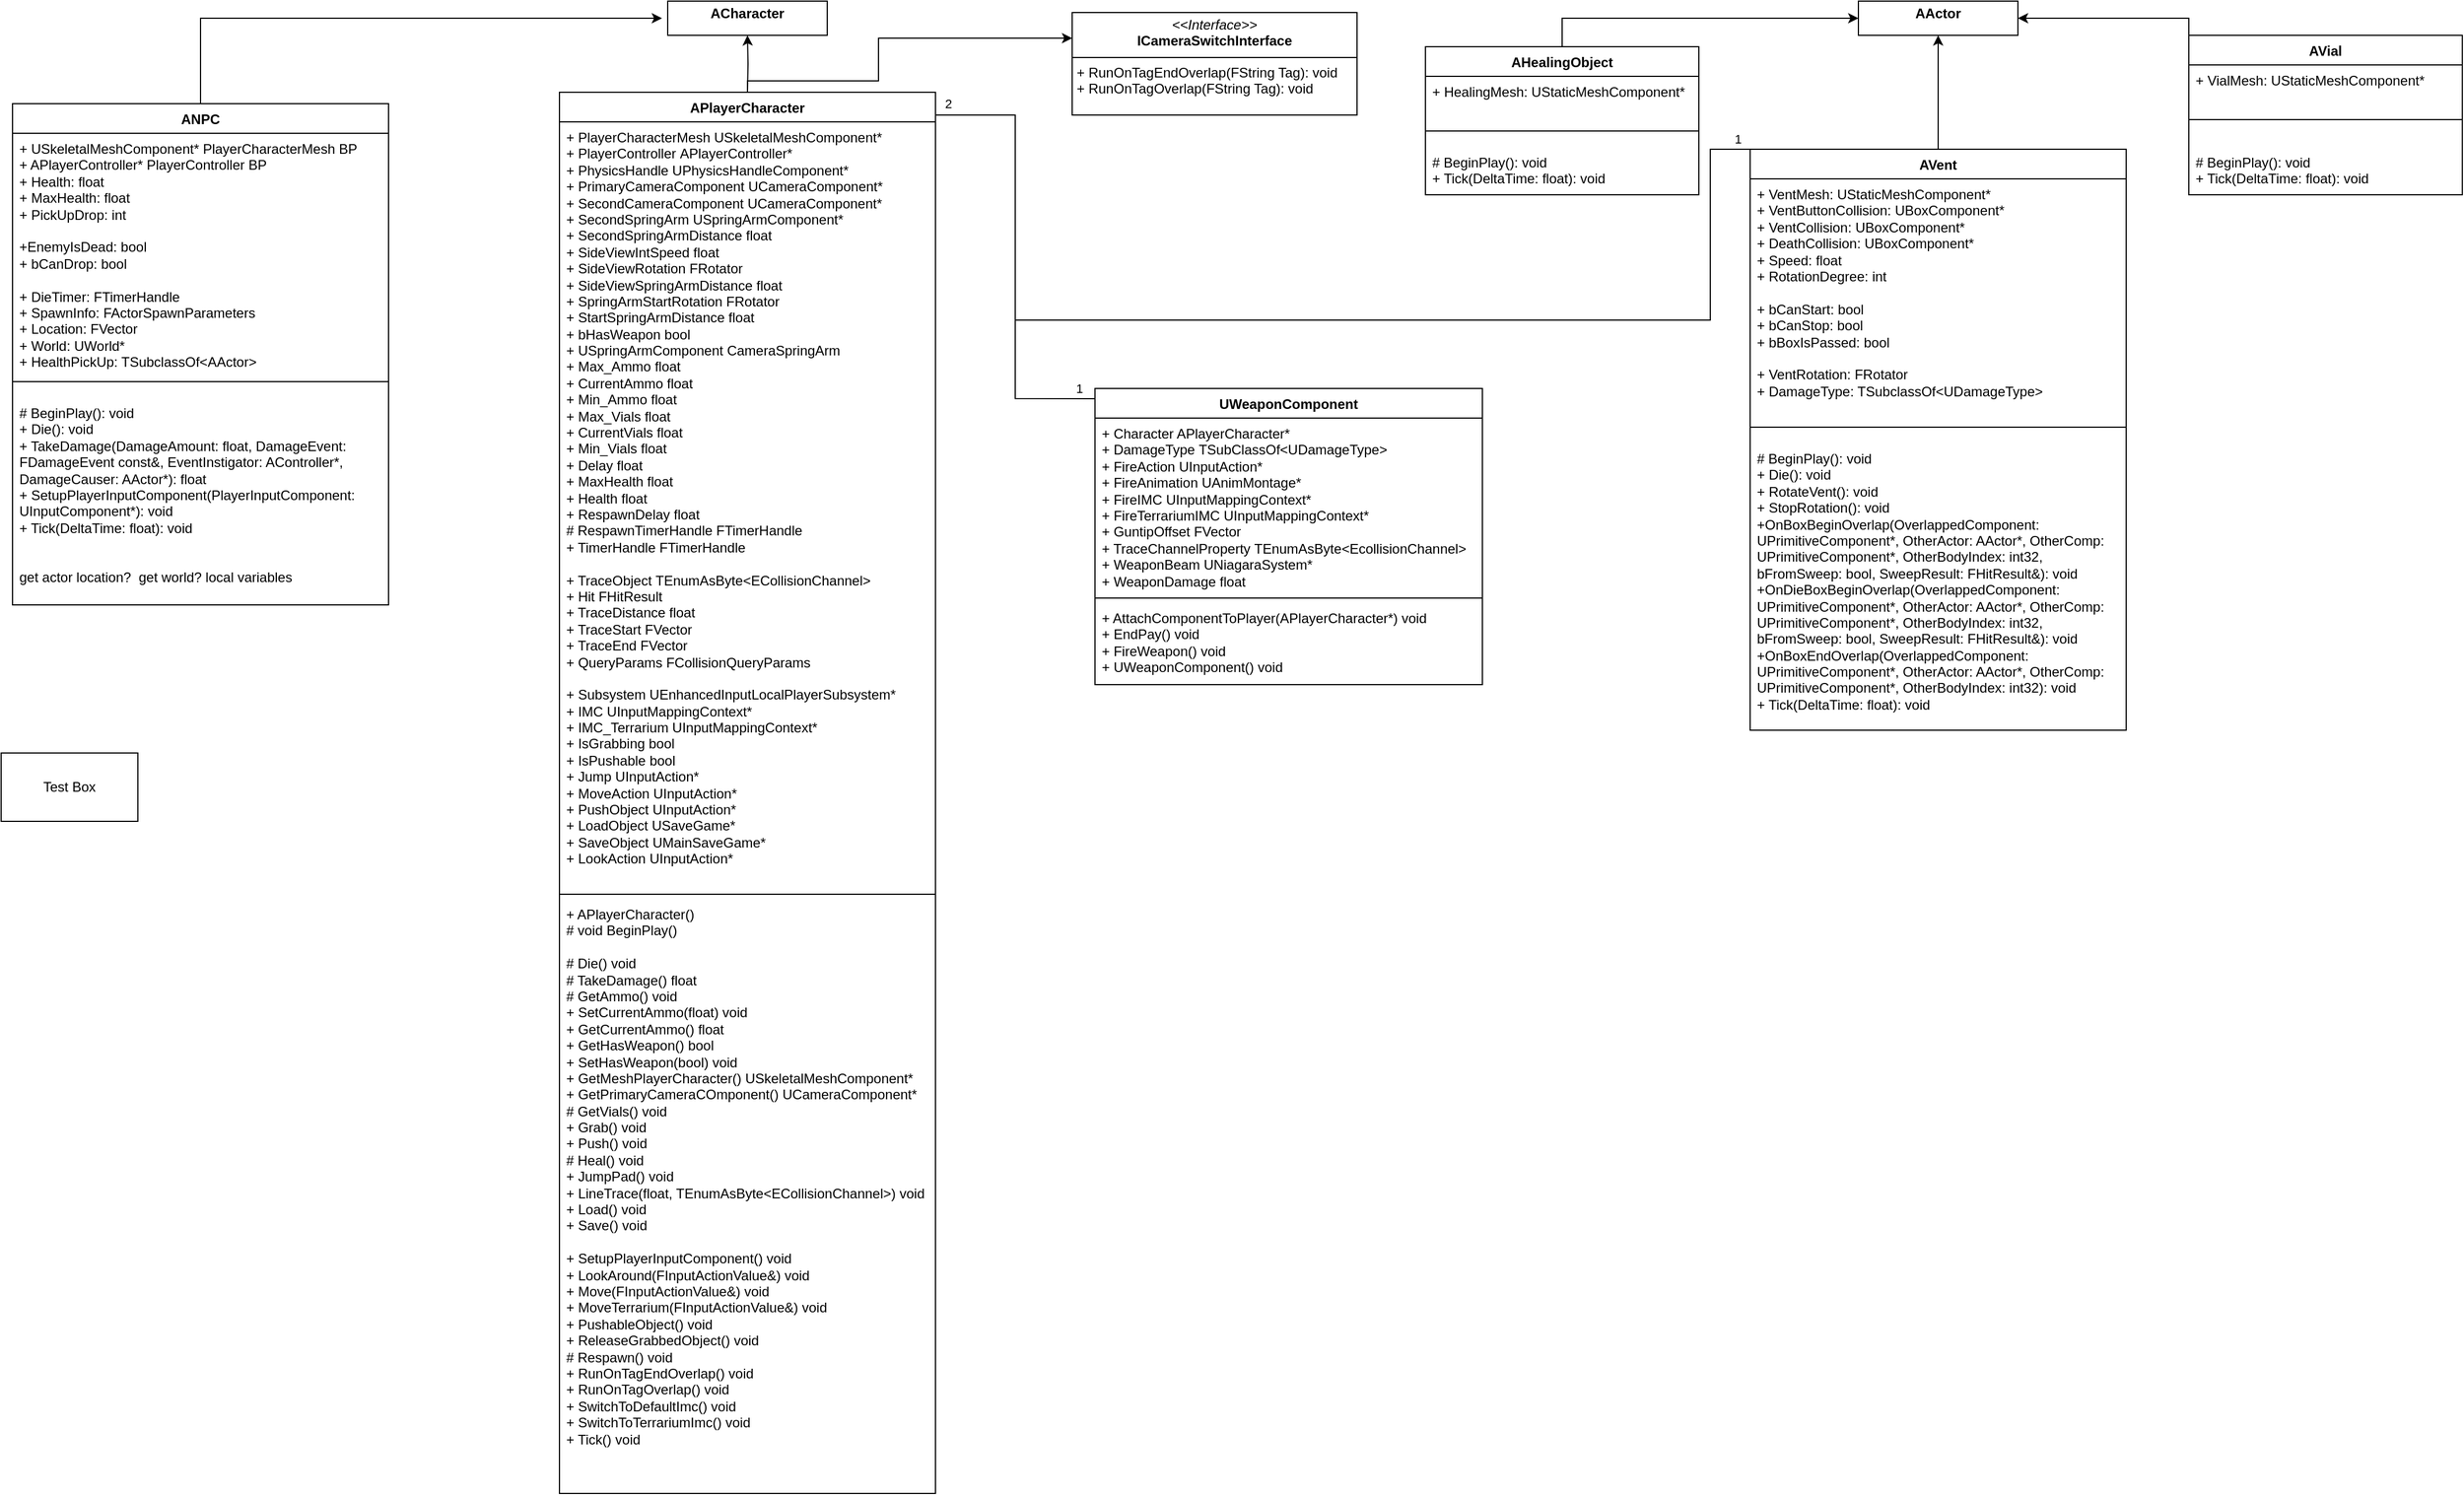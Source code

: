 <mxfile version="24.4.0" type="github">
  <diagram name="Page-1" id="zdgaAKbWMqd8TMpTbGGf">
    <mxGraphModel dx="1461" dy="759" grid="1" gridSize="10" guides="1" tooltips="1" connect="1" arrows="1" fold="1" page="1" pageScale="1" pageWidth="2000" pageHeight="4000" math="0" shadow="0">
      <root>
        <mxCell id="0" />
        <mxCell id="1" parent="0" />
        <mxCell id="l-8PWlTFrOlijLcWu4DZ-17" style="edgeStyle=orthogonalEdgeStyle;rounded=0;orthogonalLoop=1;jettySize=auto;html=1;entryX=0.5;entryY=1;entryDx=0;entryDy=0;" parent="1" target="l-8PWlTFrOlijLcWu4DZ-18" edge="1">
          <mxGeometry relative="1" as="geometry">
            <mxPoint x="890" y="100" as="targetPoint" />
            <Array as="points" />
            <mxPoint x="835" y="120" as="sourcePoint" />
          </mxGeometry>
        </mxCell>
        <mxCell id="l-8PWlTFrOlijLcWu4DZ-6" value="UWeaponComponent" style="swimlane;fontStyle=1;align=center;verticalAlign=top;childLayout=stackLayout;horizontal=1;startSize=26;horizontalStack=0;resizeParent=1;resizeParentMax=0;resizeLast=0;collapsible=1;marginBottom=0;whiteSpace=wrap;html=1;" parent="1" vertex="1">
          <mxGeometry x="1140" y="380" width="340" height="260" as="geometry" />
        </mxCell>
        <mxCell id="l-8PWlTFrOlijLcWu4DZ-7" value="+ Character APlayerCharacter*&amp;nbsp;&lt;div&gt;+ DamageType&amp;nbsp;&lt;span style=&quot;background-color: initial;&quot;&gt;TSubClassOf&amp;lt;UDamageType&amp;gt;&lt;/span&gt;&lt;span style=&quot;background-color: initial;&quot;&gt;&amp;nbsp;&lt;/span&gt;&lt;/div&gt;&lt;div&gt;+ FireAction UInputAction*&amp;nbsp;&lt;br&gt;&lt;div&gt;+ FireAnimation&amp;nbsp;&lt;span style=&quot;background-color: initial;&quot;&gt;UAnimMontage*&lt;/span&gt;&lt;span style=&quot;background-color: initial;&quot;&gt;&amp;nbsp;&lt;/span&gt;&lt;/div&gt;&lt;/div&gt;&lt;div&gt;+ FireIMC&amp;nbsp;&lt;span style=&quot;background-color: initial;&quot;&gt;UInputMappingContext*&lt;/span&gt;&lt;span style=&quot;background-color: initial;&quot;&gt;&amp;nbsp;&lt;/span&gt;&lt;/div&gt;&lt;div&gt;+ FireTerrariumIMC&amp;nbsp;&lt;span style=&quot;background-color: initial;&quot;&gt;UInputMappingContext*&lt;/span&gt;&lt;span style=&quot;background-color: initial;&quot;&gt;&amp;nbsp;&lt;/span&gt;&lt;/div&gt;&lt;div&gt;+ GuntipOffset&amp;nbsp;&lt;span style=&quot;background-color: initial;&quot;&gt;FVector&lt;/span&gt;&lt;span style=&quot;background-color: initial;&quot;&gt;&amp;nbsp;&lt;/span&gt;&lt;/div&gt;&lt;div&gt;+ TraceChannelProperty&amp;nbsp;&lt;span style=&quot;background-color: initial;&quot;&gt;TEnumAsByte&amp;lt;EcollisionChannel&amp;gt;&lt;/span&gt;&lt;span style=&quot;background-color: initial;&quot;&gt;&amp;nbsp;&lt;/span&gt;&lt;/div&gt;&lt;div&gt;+ WeaponBeam&amp;nbsp;&lt;span style=&quot;background-color: initial;&quot;&gt;UNiagaraSystem*&lt;/span&gt;&lt;/div&gt;&lt;div&gt;+ WeaponDamage&amp;nbsp;&lt;span style=&quot;background-color: initial;&quot;&gt;float&lt;/span&gt;&lt;/div&gt;" style="text;strokeColor=none;fillColor=none;align=left;verticalAlign=top;spacingLeft=4;spacingRight=4;overflow=hidden;rotatable=0;points=[[0,0.5],[1,0.5]];portConstraint=eastwest;whiteSpace=wrap;html=1;" parent="l-8PWlTFrOlijLcWu4DZ-6" vertex="1">
          <mxGeometry y="26" width="340" height="154" as="geometry" />
        </mxCell>
        <mxCell id="l-8PWlTFrOlijLcWu4DZ-8" value="" style="line;strokeWidth=1;fillColor=none;align=left;verticalAlign=middle;spacingTop=-1;spacingLeft=3;spacingRight=3;rotatable=0;labelPosition=right;points=[];portConstraint=eastwest;strokeColor=inherit;" parent="l-8PWlTFrOlijLcWu4DZ-6" vertex="1">
          <mxGeometry y="180" width="340" height="8" as="geometry" />
        </mxCell>
        <mxCell id="l-8PWlTFrOlijLcWu4DZ-9" value="+ AttachComponentToPlayer(APlayerCharacter*) void&amp;nbsp;&lt;div&gt;+ EndPay()&amp;nbsp;&lt;span style=&quot;background-color: initial;&quot;&gt;void&lt;/span&gt;&lt;span style=&quot;background-color: initial;&quot;&gt;&amp;nbsp;&lt;/span&gt;&lt;/div&gt;&lt;div&gt;+ FireWeapon()&amp;nbsp;&lt;span style=&quot;background-color: initial;&quot;&gt;void&lt;/span&gt;&lt;span style=&quot;background-color: initial;&quot;&gt;&amp;nbsp;&lt;/span&gt;&lt;/div&gt;&lt;div&gt;+ UWeaponComponent()&lt;span style=&quot;background-color: initial;&quot;&gt;&amp;nbsp;&lt;/span&gt;&lt;span style=&quot;background-color: initial;&quot;&gt;void&lt;/span&gt;&lt;/div&gt;" style="text;strokeColor=none;fillColor=none;align=left;verticalAlign=top;spacingLeft=4;spacingRight=4;overflow=hidden;rotatable=0;points=[[0,0.5],[1,0.5]];portConstraint=eastwest;whiteSpace=wrap;html=1;" parent="l-8PWlTFrOlijLcWu4DZ-6" vertex="1">
          <mxGeometry y="188" width="340" height="72" as="geometry" />
        </mxCell>
        <mxCell id="l-8PWlTFrOlijLcWu4DZ-10" style="edgeStyle=orthogonalEdgeStyle;rounded=0;orthogonalLoop=1;jettySize=auto;html=1;endArrow=none;endFill=0;" parent="1" edge="1">
          <mxGeometry relative="1" as="geometry">
            <mxPoint x="1140" y="388.947" as="sourcePoint" />
            <mxPoint x="1000" y="130" as="targetPoint" />
            <Array as="points">
              <mxPoint x="1070" y="389" />
              <mxPoint x="1070" y="140" />
              <mxPoint x="1000" y="140" />
            </Array>
          </mxGeometry>
        </mxCell>
        <mxCell id="l-8PWlTFrOlijLcWu4DZ-11" value="1" style="edgeLabel;html=1;align=center;verticalAlign=middle;resizable=0;points=[];" parent="l-8PWlTFrOlijLcWu4DZ-10" vertex="1" connectable="0">
          <mxGeometry x="-0.93" y="3" relative="1" as="geometry">
            <mxPoint y="-12" as="offset" />
          </mxGeometry>
        </mxCell>
        <mxCell id="l-8PWlTFrOlijLcWu4DZ-12" value="2" style="edgeLabel;html=1;align=center;verticalAlign=middle;resizable=0;points=[];" parent="l-8PWlTFrOlijLcWu4DZ-10" vertex="1" connectable="0">
          <mxGeometry x="0.914" y="2" relative="1" as="geometry">
            <mxPoint x="3" y="-12" as="offset" />
          </mxGeometry>
        </mxCell>
        <mxCell id="l-8PWlTFrOlijLcWu4DZ-15" value="&lt;p style=&quot;margin:0px;margin-top:4px;text-align:center;&quot;&gt;&lt;i&gt;&amp;lt;&amp;lt;Interface&amp;gt;&amp;gt;&lt;/i&gt;&lt;br&gt;&lt;b&gt;ICameraSwitchInterface&lt;/b&gt;&lt;/p&gt;&lt;hr size=&quot;1&quot; style=&quot;border-style:solid;&quot;&gt;&lt;p style=&quot;margin:0px;margin-left:4px;&quot;&gt;+ RunOnTagEndOverlap(FString Tag): void&lt;br&gt;+ RunOnTagOverlap(FString Tag): void&lt;/p&gt;" style="verticalAlign=top;align=left;overflow=fill;html=1;whiteSpace=wrap;" parent="1" vertex="1">
          <mxGeometry x="1120" y="50" width="250" height="90" as="geometry" />
        </mxCell>
        <mxCell id="l-8PWlTFrOlijLcWu4DZ-18" value="&lt;p style=&quot;margin:0px;margin-top:4px;text-align:center;&quot;&gt;&lt;b&gt;ACharacter&lt;/b&gt;&lt;/p&gt;&lt;div style=&quot;height:2px;&quot;&gt;&lt;/div&gt;" style="verticalAlign=top;align=left;overflow=fill;html=1;whiteSpace=wrap;" parent="1" vertex="1">
          <mxGeometry x="765" y="40" width="140" height="30" as="geometry" />
        </mxCell>
        <mxCell id="l-8PWlTFrOlijLcWu4DZ-13" style="edgeStyle=orthogonalEdgeStyle;rounded=0;orthogonalLoop=1;jettySize=auto;html=1;entryX=0;entryY=0.25;entryDx=0;entryDy=0;exitX=0.5;exitY=0;exitDx=0;exitDy=0;" parent="1" target="l-8PWlTFrOlijLcWu4DZ-15" edge="1">
          <mxGeometry relative="1" as="geometry">
            <mxPoint x="1150" y="720" as="targetPoint" />
            <Array as="points">
              <mxPoint x="835" y="110" />
              <mxPoint x="950" y="110" />
              <mxPoint x="950" y="73" />
            </Array>
            <mxPoint x="835" y="120" as="sourcePoint" />
          </mxGeometry>
        </mxCell>
        <mxCell id="J19v4T6y1fvecI04w9pI-1" value="ANPC" style="swimlane;fontStyle=1;align=center;verticalAlign=top;childLayout=stackLayout;horizontal=1;startSize=26;horizontalStack=0;resizeParent=1;resizeParentMax=0;resizeLast=0;collapsible=1;marginBottom=0;whiteSpace=wrap;html=1;" parent="1" vertex="1">
          <mxGeometry x="190" y="130" width="330" height="440" as="geometry" />
        </mxCell>
        <mxCell id="J19v4T6y1fvecI04w9pI-2" value="&lt;div&gt;&lt;span style=&quot;background-color: initial;&quot;&gt;+ USkeletalMeshComponent* PlayerCharacterMesh BP&lt;/span&gt;&lt;/div&gt;&lt;div&gt;&lt;span style=&quot;background-color: initial;&quot;&gt;+ APlayerController* PlayerController BP&lt;/span&gt;&lt;/div&gt;&lt;div&gt;&lt;span style=&quot;background-color: initial;&quot;&gt;+ Health: float&lt;/span&gt;&lt;br&gt;&lt;/div&gt;&lt;div&gt;+ Max&lt;span style=&quot;background-color: initial;&quot;&gt;Health: float&lt;/span&gt;&lt;/div&gt;&lt;div&gt;&lt;span style=&quot;background-color: initial;&quot;&gt;+ PickUpDrop: int&lt;/span&gt;&lt;/div&gt;&lt;div&gt;&lt;br&gt;&lt;/div&gt;&lt;div&gt;+EnemyIsDead: bool&lt;/div&gt;&lt;div&gt;+ bCanDrop: bool&lt;/div&gt;&lt;div&gt;&lt;br&gt;&lt;/div&gt;&lt;div&gt;+ DieTimer: FTimerHandle&amp;nbsp;&lt;/div&gt;&lt;div&gt;+ SpawnInfo: FActorSpawnParameters&lt;/div&gt;&lt;div&gt;+ Location: FVector&lt;/div&gt;&lt;div&gt;+ World: UWorld*&lt;/div&gt;&lt;div&gt;+ HealthPickUp: TSubclassOf&amp;lt;AActor&amp;gt;&amp;nbsp;&lt;/div&gt;&lt;div&gt;&lt;br&gt;&lt;/div&gt;" style="text;strokeColor=none;fillColor=none;align=left;verticalAlign=top;spacingLeft=4;spacingRight=4;overflow=hidden;rotatable=0;points=[[0,0.5],[1,0.5]];portConstraint=eastwest;whiteSpace=wrap;html=1;" parent="J19v4T6y1fvecI04w9pI-1" vertex="1">
          <mxGeometry y="26" width="330" height="204" as="geometry" />
        </mxCell>
        <mxCell id="J19v4T6y1fvecI04w9pI-3" value="" style="line;strokeWidth=1;fillColor=none;align=left;verticalAlign=middle;spacingTop=-1;spacingLeft=3;spacingRight=3;rotatable=0;labelPosition=right;points=[];portConstraint=eastwest;strokeColor=inherit;" parent="J19v4T6y1fvecI04w9pI-1" vertex="1">
          <mxGeometry y="230" width="330" height="28" as="geometry" />
        </mxCell>
        <mxCell id="J19v4T6y1fvecI04w9pI-4" value="&lt;div&gt;&lt;span style=&quot;background-color: initial;&quot;&gt;# BeginPlay(): void&lt;/span&gt;&lt;/div&gt;&lt;div&gt;+ Die(): void&lt;/div&gt;&lt;div&gt;+ TakeDamage(DamageAmount: float, DamageEvent: FDamageEvent const&amp;amp;, EventInstigator: AController*, DamageCauser: AActor*): float&lt;/div&gt;&lt;div&gt;+ SetupPlayerInputComponent(PlayerInputComponent: UInputComponent*): void&lt;/div&gt;&lt;div&gt;+ Tick(DeltaTime: float): void&lt;/div&gt;&lt;div&gt;&lt;br&gt;&lt;/div&gt;&lt;div&gt;&lt;br&gt;&lt;/div&gt;&lt;div&gt;get actor location?&amp;nbsp; get world? local variables&lt;/div&gt;" style="text;strokeColor=none;fillColor=none;align=left;verticalAlign=top;spacingLeft=4;spacingRight=4;overflow=hidden;rotatable=0;points=[[0,0.5],[1,0.5]];portConstraint=eastwest;whiteSpace=wrap;html=1;" parent="J19v4T6y1fvecI04w9pI-1" vertex="1">
          <mxGeometry y="258" width="330" height="182" as="geometry" />
        </mxCell>
        <mxCell id="J19v4T6y1fvecI04w9pI-6" value="" style="endArrow=classic;html=1;rounded=0;exitX=0.5;exitY=0;exitDx=0;exitDy=0;" parent="1" source="J19v4T6y1fvecI04w9pI-1" edge="1">
          <mxGeometry width="50" height="50" relative="1" as="geometry">
            <mxPoint x="530" y="100" as="sourcePoint" />
            <mxPoint x="760" y="55" as="targetPoint" />
            <Array as="points">
              <mxPoint x="355" y="55" />
            </Array>
          </mxGeometry>
        </mxCell>
        <mxCell id="J19v4T6y1fvecI04w9pI-8" value="&lt;p style=&quot;margin:0px;margin-top:4px;text-align:center;&quot;&gt;&lt;b&gt;AActor&lt;/b&gt;&lt;/p&gt;" style="verticalAlign=top;align=left;overflow=fill;html=1;whiteSpace=wrap;" parent="1" vertex="1">
          <mxGeometry x="1810" y="40" width="140" height="30" as="geometry" />
        </mxCell>
        <mxCell id="J19v4T6y1fvecI04w9pI-10" value="AVent" style="swimlane;fontStyle=1;align=center;verticalAlign=top;childLayout=stackLayout;horizontal=1;startSize=26;horizontalStack=0;resizeParent=1;resizeParentMax=0;resizeLast=0;collapsible=1;marginBottom=0;whiteSpace=wrap;html=1;" parent="1" vertex="1">
          <mxGeometry x="1715" y="170" width="330" height="510" as="geometry" />
        </mxCell>
        <mxCell id="J19v4T6y1fvecI04w9pI-11" value="&lt;div&gt;&lt;span style=&quot;background-color: initial;&quot;&gt;+ VentMesh:&amp;nbsp;&lt;/span&gt;&lt;span style=&quot;background-color: initial;&quot;&gt;UStaticMeshComponent*&lt;/span&gt;&lt;/div&gt;&lt;div&gt;&lt;span style=&quot;background-color: initial;&quot;&gt;+ VentButtonCollision:&amp;nbsp;&lt;/span&gt;&lt;span style=&quot;background-color: initial;&quot;&gt;UBoxComponent*&lt;/span&gt;&lt;/div&gt;&lt;div&gt;&lt;span style=&quot;background-color: initial;&quot;&gt;+ VentCollision:&amp;nbsp;&lt;/span&gt;&lt;span style=&quot;background-color: initial;&quot;&gt;UBoxComponent*&lt;/span&gt;&lt;span style=&quot;background-color: initial;&quot;&gt;&lt;br&gt;&lt;/span&gt;&lt;/div&gt;&lt;div&gt;&lt;span style=&quot;background-color: initial;&quot;&gt;+ DeathCollision:&amp;nbsp;&lt;/span&gt;&lt;span style=&quot;background-color: initial;&quot;&gt;UBoxComponent*&lt;/span&gt;&lt;/div&gt;&lt;div&gt;+ Speed&lt;span style=&quot;background-color: initial;&quot;&gt;: float&lt;/span&gt;&lt;/div&gt;&lt;div&gt;&lt;span style=&quot;background-color: initial;&quot;&gt;+ RotationDegree: int&lt;/span&gt;&lt;/div&gt;&lt;div&gt;&lt;br&gt;&lt;/div&gt;&lt;div&gt;+ bCanStart: bool&lt;/div&gt;&lt;div&gt;+ bCanStop: bool&lt;/div&gt;&lt;div&gt;+ bBoxIsPassed: bool&lt;br&gt;&lt;/div&gt;&lt;div&gt;&lt;br&gt;&lt;/div&gt;&lt;div&gt;+ VentRotation: FRotator&lt;/div&gt;&lt;div&gt;+ DamageType: TSubclassOf&amp;lt;UDamageType&amp;gt;&amp;nbsp;&lt;/div&gt;&lt;div&gt;&lt;br&gt;&lt;/div&gt;" style="text;strokeColor=none;fillColor=none;align=left;verticalAlign=top;spacingLeft=4;spacingRight=4;overflow=hidden;rotatable=0;points=[[0,0.5],[1,0.5]];portConstraint=eastwest;whiteSpace=wrap;html=1;" parent="J19v4T6y1fvecI04w9pI-10" vertex="1">
          <mxGeometry y="26" width="330" height="204" as="geometry" />
        </mxCell>
        <mxCell id="J19v4T6y1fvecI04w9pI-12" value="" style="line;strokeWidth=1;fillColor=none;align=left;verticalAlign=middle;spacingTop=-1;spacingLeft=3;spacingRight=3;rotatable=0;labelPosition=right;points=[];portConstraint=eastwest;strokeColor=inherit;" parent="J19v4T6y1fvecI04w9pI-10" vertex="1">
          <mxGeometry y="230" width="330" height="28" as="geometry" />
        </mxCell>
        <mxCell id="J19v4T6y1fvecI04w9pI-13" value="&lt;div&gt;&lt;span style=&quot;background-color: initial;&quot;&gt;# BeginPlay(): void&lt;/span&gt;&lt;/div&gt;&lt;div&gt;+ Die(): void&lt;/div&gt;&lt;div&gt;+ RotateVent(): void&lt;br&gt;&lt;/div&gt;&lt;div&gt;+ StopRotation(): void&lt;br&gt;&lt;/div&gt;&lt;div&gt;+OnBoxBeginOverlap(OverlappedComponent: UPrimitiveComponent*, OtherActor: AActor*, OtherComp: UPrimitiveComponent*, OtherBodyIndex: int32, bFromSweep: bool, SweepResult: FHitResult&amp;amp;): void&lt;/div&gt;&lt;div&gt;+OnDieBoxBeginOverlap(OverlappedComponent: UPrimitiveComponent*, OtherActor: AActor*, OtherComp: UPrimitiveComponent*, OtherBodyIndex: int32, bFromSweep: bool, SweepResult: FHitResult&amp;amp;): void&lt;br&gt;&lt;/div&gt;&lt;div&gt;+OnBoxEndOverlap(OverlappedComponent: UPrimitiveComponent*, OtherActor: AActor*, OtherComp: UPrimitiveComponent*, OtherBodyIndex: int32): void&lt;br&gt;&lt;/div&gt;&lt;div&gt;+ Tick(DeltaTime: float): void&lt;/div&gt;" style="text;strokeColor=none;fillColor=none;align=left;verticalAlign=top;spacingLeft=4;spacingRight=4;overflow=hidden;rotatable=0;points=[[0,0.5],[1,0.5]];portConstraint=eastwest;whiteSpace=wrap;html=1;" parent="J19v4T6y1fvecI04w9pI-10" vertex="1">
          <mxGeometry y="258" width="330" height="252" as="geometry" />
        </mxCell>
        <mxCell id="J19v4T6y1fvecI04w9pI-14" value="" style="endArrow=classic;html=1;rounded=0;entryX=0.5;entryY=1;entryDx=0;entryDy=0;exitX=0.5;exitY=0;exitDx=0;exitDy=0;" parent="1" source="J19v4T6y1fvecI04w9pI-10" target="J19v4T6y1fvecI04w9pI-8" edge="1">
          <mxGeometry width="50" height="50" relative="1" as="geometry">
            <mxPoint x="1790" y="120" as="sourcePoint" />
            <mxPoint x="940" y="420" as="targetPoint" />
          </mxGeometry>
        </mxCell>
        <mxCell id="J19v4T6y1fvecI04w9pI-15" value="" style="endArrow=classic;html=1;rounded=0;entryX=0;entryY=0.5;entryDx=0;entryDy=0;exitX=0.5;exitY=0;exitDx=0;exitDy=0;" parent="1" source="J19v4T6y1fvecI04w9pI-17" target="J19v4T6y1fvecI04w9pI-8" edge="1">
          <mxGeometry width="50" height="50" relative="1" as="geometry">
            <mxPoint x="1570" y="160" as="sourcePoint" />
            <mxPoint x="1740" y="310" as="targetPoint" />
            <Array as="points">
              <mxPoint x="1550" y="55" />
            </Array>
          </mxGeometry>
        </mxCell>
        <mxCell id="J19v4T6y1fvecI04w9pI-17" value="AHealingObject" style="swimlane;fontStyle=1;align=center;verticalAlign=top;childLayout=stackLayout;horizontal=1;startSize=26;horizontalStack=0;resizeParent=1;resizeParentMax=0;resizeLast=0;collapsible=1;marginBottom=0;whiteSpace=wrap;html=1;" parent="1" vertex="1">
          <mxGeometry x="1430" y="80" width="240" height="130" as="geometry" />
        </mxCell>
        <mxCell id="J19v4T6y1fvecI04w9pI-18" value="&lt;div&gt;&lt;span style=&quot;background-color: initial;&quot;&gt;+ HealingMesh:&amp;nbsp;&lt;/span&gt;&lt;span style=&quot;background-color: initial;&quot;&gt;UStaticMeshComponent*&lt;/span&gt;&lt;/div&gt;&lt;div&gt;&lt;span style=&quot;background-color: initial;&quot;&gt;&amp;nbsp;&lt;/span&gt;&lt;/div&gt;&lt;div&gt;&lt;br&gt;&lt;/div&gt;&lt;div&gt;&lt;br&gt;&lt;/div&gt;" style="text;strokeColor=none;fillColor=none;align=left;verticalAlign=top;spacingLeft=4;spacingRight=4;overflow=hidden;rotatable=0;points=[[0,0.5],[1,0.5]];portConstraint=eastwest;whiteSpace=wrap;html=1;" parent="J19v4T6y1fvecI04w9pI-17" vertex="1">
          <mxGeometry y="26" width="240" height="34" as="geometry" />
        </mxCell>
        <mxCell id="J19v4T6y1fvecI04w9pI-19" value="" style="line;strokeWidth=1;fillColor=none;align=left;verticalAlign=middle;spacingTop=-1;spacingLeft=3;spacingRight=3;rotatable=0;labelPosition=right;points=[];portConstraint=eastwest;strokeColor=inherit;" parent="J19v4T6y1fvecI04w9pI-17" vertex="1">
          <mxGeometry y="60" width="240" height="28" as="geometry" />
        </mxCell>
        <mxCell id="J19v4T6y1fvecI04w9pI-20" value="&lt;div&gt;&lt;span style=&quot;background-color: initial;&quot;&gt;# BeginPlay(): void&lt;/span&gt;&lt;/div&gt;&lt;div&gt;+ Tick(DeltaTime: float): void&lt;/div&gt;" style="text;strokeColor=none;fillColor=none;align=left;verticalAlign=top;spacingLeft=4;spacingRight=4;overflow=hidden;rotatable=0;points=[[0,0.5],[1,0.5]];portConstraint=eastwest;whiteSpace=wrap;html=1;" parent="J19v4T6y1fvecI04w9pI-17" vertex="1">
          <mxGeometry y="88" width="240" height="42" as="geometry" />
        </mxCell>
        <mxCell id="J19v4T6y1fvecI04w9pI-21" value="" style="endArrow=none;html=1;rounded=0;entryX=0;entryY=0;entryDx=0;entryDy=0;" parent="1" target="J19v4T6y1fvecI04w9pI-10" edge="1">
          <mxGeometry width="50" height="50" relative="1" as="geometry">
            <mxPoint x="1000" y="140" as="sourcePoint" />
            <mxPoint x="1560" y="460" as="targetPoint" />
            <Array as="points">
              <mxPoint x="1070" y="140" />
              <mxPoint x="1070" y="320" />
              <mxPoint x="1680" y="320" />
              <mxPoint x="1680" y="170" />
            </Array>
          </mxGeometry>
        </mxCell>
        <mxCell id="J19v4T6y1fvecI04w9pI-22" value="1" style="edgeLabel;html=1;align=center;verticalAlign=middle;resizable=0;points=[];" parent="1" vertex="1" connectable="0">
          <mxGeometry x="1630.005" y="240.002" as="geometry">
            <mxPoint x="74" y="-79" as="offset" />
          </mxGeometry>
        </mxCell>
        <mxCell id="rLvogrCwxNl-othwZs6G-1" value="AVial" style="swimlane;fontStyle=1;align=center;verticalAlign=top;childLayout=stackLayout;horizontal=1;startSize=26;horizontalStack=0;resizeParent=1;resizeParentMax=0;resizeLast=0;collapsible=1;marginBottom=0;whiteSpace=wrap;html=1;" parent="1" vertex="1">
          <mxGeometry x="2100" y="70" width="240" height="140" as="geometry" />
        </mxCell>
        <mxCell id="rLvogrCwxNl-othwZs6G-2" value="&lt;div&gt;&lt;span style=&quot;background-color: initial;&quot;&gt;+ VialMesh:&amp;nbsp;&lt;/span&gt;&lt;span style=&quot;background-color: initial;&quot;&gt;UStaticMeshComponent*&lt;/span&gt;&lt;/div&gt;&lt;div&gt;&lt;span style=&quot;background-color: initial;&quot;&gt;&amp;nbsp;&lt;/span&gt;&lt;/div&gt;&lt;div&gt;&lt;br&gt;&lt;/div&gt;&lt;div&gt;&lt;br&gt;&lt;/div&gt;" style="text;strokeColor=none;fillColor=none;align=left;verticalAlign=top;spacingLeft=4;spacingRight=4;overflow=hidden;rotatable=0;points=[[0,0.5],[1,0.5]];portConstraint=eastwest;whiteSpace=wrap;html=1;" parent="rLvogrCwxNl-othwZs6G-1" vertex="1">
          <mxGeometry y="26" width="240" height="24" as="geometry" />
        </mxCell>
        <mxCell id="rLvogrCwxNl-othwZs6G-3" value="" style="line;strokeWidth=1;fillColor=none;align=left;verticalAlign=middle;spacingTop=-1;spacingLeft=3;spacingRight=3;rotatable=0;labelPosition=right;points=[];portConstraint=eastwest;strokeColor=inherit;" parent="rLvogrCwxNl-othwZs6G-1" vertex="1">
          <mxGeometry y="50" width="240" height="48" as="geometry" />
        </mxCell>
        <mxCell id="rLvogrCwxNl-othwZs6G-4" value="&lt;div&gt;&lt;span style=&quot;background-color: initial;&quot;&gt;# BeginPlay(): void&lt;/span&gt;&lt;/div&gt;&lt;div&gt;+ Tick(DeltaTime: float): void&lt;/div&gt;" style="text;strokeColor=none;fillColor=none;align=left;verticalAlign=top;spacingLeft=4;spacingRight=4;overflow=hidden;rotatable=0;points=[[0,0.5],[1,0.5]];portConstraint=eastwest;whiteSpace=wrap;html=1;" parent="rLvogrCwxNl-othwZs6G-1" vertex="1">
          <mxGeometry y="98" width="240" height="42" as="geometry" />
        </mxCell>
        <mxCell id="rLvogrCwxNl-othwZs6G-5" value="" style="endArrow=classic;html=1;rounded=0;entryX=1;entryY=0.5;entryDx=0;entryDy=0;exitX=0;exitY=0;exitDx=0;exitDy=0;" parent="1" source="rLvogrCwxNl-othwZs6G-1" target="J19v4T6y1fvecI04w9pI-8" edge="1">
          <mxGeometry width="50" height="50" relative="1" as="geometry">
            <mxPoint x="2000" y="67.5" as="sourcePoint" />
            <mxPoint x="2260" y="42.5" as="targetPoint" />
            <Array as="points">
              <mxPoint x="2100" y="55" />
            </Array>
          </mxGeometry>
        </mxCell>
        <mxCell id="ZGs6x3_PHytGy2VI0v85-1" value="APlayerCharacter" style="swimlane;fontStyle=1;align=center;verticalAlign=top;childLayout=stackLayout;horizontal=1;startSize=26;horizontalStack=0;resizeParent=1;resizeParentMax=0;resizeLast=0;collapsible=1;marginBottom=0;whiteSpace=wrap;html=1;" parent="1" vertex="1">
          <mxGeometry x="670" y="120" width="330" height="1230" as="geometry" />
        </mxCell>
        <mxCell id="ZGs6x3_PHytGy2VI0v85-2" value="&lt;div&gt;&lt;span style=&quot;background-color: initial;&quot;&gt;+ PlayerCharacterMesh&amp;nbsp;&lt;/span&gt;&lt;span style=&quot;background-color: initial;&quot;&gt;USkeletalMeshComponent*&lt;/span&gt;&lt;span style=&quot;background-color: initial;&quot;&gt;&amp;nbsp;&lt;/span&gt;&lt;/div&gt;&lt;div&gt;&lt;span style=&quot;background-color: initial;&quot;&gt;+ PlayerController&amp;nbsp;&lt;/span&gt;&lt;span style=&quot;background-color: initial;&quot;&gt;APlayerController*&lt;/span&gt;&lt;span style=&quot;background-color: initial;&quot;&gt;&amp;nbsp;&lt;/span&gt;&lt;/div&gt;&lt;div&gt;+ PhysicsHandle&amp;nbsp;&lt;span style=&quot;background-color: initial;&quot;&gt;UPhysicsHandleComponent*&lt;/span&gt;&lt;span style=&quot;background-color: initial;&quot;&gt;&amp;nbsp;&lt;/span&gt;&lt;/div&gt;&lt;div&gt;+ PrimaryCameraComponent&amp;nbsp;&lt;span style=&quot;background-color: initial;&quot;&gt;UCameraComponent*&lt;/span&gt;&lt;span style=&quot;background-color: initial;&quot;&gt;&amp;nbsp;&lt;/span&gt;&lt;/div&gt;&lt;div&gt;+ SecondCameraComponent&amp;nbsp;&lt;span style=&quot;background-color: initial;&quot;&gt;UCameraComponent*&lt;/span&gt;&lt;span style=&quot;background-color: initial;&quot;&gt;&amp;nbsp;&lt;/span&gt;&lt;/div&gt;&lt;div&gt;+ SecondSpringArm&amp;nbsp;&lt;span style=&quot;background-color: initial;&quot;&gt;USpringArmComponent*&lt;/span&gt;&lt;span style=&quot;background-color: initial;&quot;&gt;&amp;nbsp;&lt;/span&gt;&lt;/div&gt;&lt;div&gt;+ SecondSpringArmDistance float&lt;/div&gt;&lt;div&gt;+ SideViewIntSpeed float&lt;/div&gt;&lt;div&gt;+ SideViewRotation FRotator&lt;/div&gt;&lt;div&gt;+ SideViewSpringArmDistance float&lt;/div&gt;&lt;div&gt;+ SpringArmStartRotation FRotator&lt;/div&gt;&lt;div&gt;+ StartSpringArmDistance float&lt;/div&gt;&lt;span style=&quot;background-color: initial;&quot;&gt;+ bHasWeapon bool&lt;/span&gt;&lt;div&gt;+ USpringArmComponent CameraSpringArm&lt;/div&gt;&lt;div&gt;+ Max_Ammo float&lt;/div&gt;&lt;div&gt;+ CurrentAmmo float&lt;/div&gt;&lt;div&gt;+ Min_Ammo float&lt;/div&gt;&lt;div&gt;&lt;div&gt;+ Max_Vials float&lt;/div&gt;&lt;div&gt;+ CurrentVials float&lt;/div&gt;&lt;/div&gt;&lt;div&gt;+ Min_Vials float&lt;/div&gt;&lt;div&gt;+ Delay float&lt;/div&gt;&lt;div&gt;+ MaxHealth float&lt;/div&gt;&lt;div&gt;+ Health float&lt;/div&gt;&lt;div&gt;+ RespawnDelay float&lt;/div&gt;&lt;div&gt;# RespawnTimerHandle&amp;nbsp;&lt;span style=&quot;background-color: initial;&quot;&gt;FTimerHandle&lt;/span&gt;&lt;/div&gt;&lt;div&gt;+ TimerHandle&amp;nbsp;&lt;span style=&quot;background-color: initial;&quot;&gt;FTimerHandle&lt;/span&gt;&lt;span style=&quot;background-color: initial;&quot;&gt;&amp;nbsp;&lt;/span&gt;&lt;/div&gt;&lt;div&gt;&lt;br&gt;&lt;/div&gt;&lt;div&gt;+ TraceObject&amp;nbsp;&lt;span style=&quot;background-color: initial;&quot;&gt;TEnumAsByte&amp;lt;ECollisionChannel&amp;gt;&lt;/span&gt;&lt;/div&gt;&lt;div&gt;+ Hit&amp;nbsp;&lt;span style=&quot;background-color: initial;&quot;&gt;FHitResult&lt;/span&gt;&lt;span style=&quot;background-color: initial;&quot;&gt;&amp;nbsp;&lt;/span&gt;&lt;/div&gt;&lt;div&gt;+ TraceDistance&amp;nbsp;&lt;span style=&quot;background-color: initial;&quot;&gt;float&lt;/span&gt;&lt;span style=&quot;background-color: initial;&quot;&gt;&amp;nbsp;&lt;/span&gt;&lt;/div&gt;&lt;div&gt;+ TraceStart&amp;nbsp;&lt;span style=&quot;background-color: initial;&quot;&gt;FVector&lt;/span&gt;&lt;span style=&quot;background-color: initial;&quot;&gt;&amp;nbsp;&lt;/span&gt;&lt;/div&gt;&lt;div&gt;+ TraceEnd&amp;nbsp;&lt;span style=&quot;background-color: initial;&quot;&gt;FVector&lt;/span&gt;&lt;span style=&quot;background-color: initial;&quot;&gt;&amp;nbsp;&lt;/span&gt;&lt;/div&gt;&lt;div&gt;+ QueryParams&amp;nbsp;&lt;span style=&quot;background-color: initial;&quot;&gt;FCollisionQueryParams&lt;/span&gt;&lt;span style=&quot;background-color: initial;&quot;&gt;&amp;nbsp;&lt;/span&gt;&lt;/div&gt;&lt;div&gt;&lt;br&gt;&lt;/div&gt;&lt;div&gt;+ Subsystem U&lt;span style=&quot;background-color: initial;&quot;&gt;EnhancedInputLocalPlayerSubsystem*&lt;/span&gt;&lt;span style=&quot;background-color: initial;&quot;&gt;&amp;nbsp;&lt;/span&gt;&lt;/div&gt;&lt;div&gt;+ IMC&amp;nbsp;&lt;span style=&quot;background-color: initial;&quot;&gt;UInputMappingContext*&lt;/span&gt;&lt;span style=&quot;background-color: initial;&quot;&gt;&amp;nbsp;&lt;/span&gt;&lt;/div&gt;&lt;div&gt;+ IMC_Terrarium&lt;span style=&quot;background-color: initial;&quot;&gt;&amp;nbsp;&lt;/span&gt;&lt;span style=&quot;background-color: initial;&quot;&gt;UInputMappingContext*&lt;/span&gt;&lt;span style=&quot;background-color: initial;&quot;&gt;&amp;nbsp;&lt;/span&gt;&lt;/div&gt;&lt;div&gt;+ IsGrabbing&amp;nbsp;&lt;span style=&quot;background-color: initial;&quot;&gt;bool&lt;/span&gt;&lt;span style=&quot;background-color: initial;&quot;&gt;&amp;nbsp;&lt;/span&gt;&lt;/div&gt;&lt;div&gt;+ IsPushable&amp;nbsp;&lt;span style=&quot;background-color: initial;&quot;&gt;bool&lt;/span&gt;&lt;span style=&quot;background-color: initial;&quot;&gt;&amp;nbsp;&lt;/span&gt;&lt;/div&gt;&lt;div&gt;+ Jump&amp;nbsp;&lt;span style=&quot;background-color: initial;&quot;&gt;UInputAction*&lt;/span&gt;&lt;span style=&quot;background-color: initial;&quot;&gt;&amp;nbsp;&lt;/span&gt;&lt;/div&gt;&lt;div&gt;+ MoveAction&amp;nbsp;&lt;span style=&quot;background-color: initial;&quot;&gt;UInputAction*&lt;/span&gt;&lt;span style=&quot;background-color: initial;&quot;&gt;&amp;nbsp;&lt;/span&gt;&lt;/div&gt;&lt;div&gt;+ PushObject&amp;nbsp;&lt;span style=&quot;background-color: initial;&quot;&gt;UInputAction*&lt;/span&gt;&lt;span style=&quot;background-color: initial;&quot;&gt;&amp;nbsp;&lt;/span&gt;&lt;/div&gt;&lt;div&gt;+ LoadObject&amp;nbsp;&lt;span style=&quot;background-color: initial;&quot;&gt;USaveGame*&lt;/span&gt;&lt;span style=&quot;background-color: initial;&quot;&gt;&amp;nbsp;&lt;/span&gt;&lt;/div&gt;&lt;div&gt;+ SaveObject&amp;nbsp;&lt;span style=&quot;background-color: initial;&quot;&gt;UMainSaveGame*&lt;/span&gt;&lt;span style=&quot;background-color: initial;&quot;&gt;&amp;nbsp;&lt;/span&gt;&lt;/div&gt;&lt;div&gt;+ LookAction&lt;span style=&quot;background-color: initial;&quot;&gt;&amp;nbsp;&lt;/span&gt;&lt;span style=&quot;background-color: initial;&quot;&gt;UInputAction*&lt;/span&gt;&lt;span style=&quot;background-color: initial;&quot;&gt;&amp;nbsp;&lt;/span&gt;&lt;/div&gt;&lt;div&gt;&lt;br&gt;&lt;/div&gt;" style="text;strokeColor=none;fillColor=none;align=left;verticalAlign=top;spacingLeft=4;spacingRight=4;overflow=hidden;rotatable=0;points=[[0,0.5],[1,0.5]];portConstraint=eastwest;whiteSpace=wrap;html=1;" parent="ZGs6x3_PHytGy2VI0v85-1" vertex="1">
          <mxGeometry y="26" width="330" height="674" as="geometry" />
        </mxCell>
        <mxCell id="ZGs6x3_PHytGy2VI0v85-3" value="" style="line;strokeWidth=1;fillColor=none;align=left;verticalAlign=middle;spacingTop=-1;spacingLeft=3;spacingRight=3;rotatable=0;labelPosition=right;points=[];portConstraint=eastwest;strokeColor=inherit;" parent="ZGs6x3_PHytGy2VI0v85-1" vertex="1">
          <mxGeometry y="700" width="330" height="8" as="geometry" />
        </mxCell>
        <mxCell id="ZGs6x3_PHytGy2VI0v85-4" value="&lt;div&gt;+ APlayerCharacter()&lt;/div&gt;&lt;div&gt;# void BeginPlay()&lt;/div&gt;&lt;div&gt;&lt;br&gt;&lt;/div&gt;&lt;div&gt;# Die()&amp;nbsp;&lt;span style=&quot;background-color: initial;&quot;&gt;void&lt;/span&gt;&lt;span style=&quot;background-color: initial;&quot;&gt;&amp;nbsp;&lt;/span&gt;&lt;/div&gt;&lt;div&gt;# TakeDamage()&amp;nbsp;&lt;span style=&quot;background-color: initial;&quot;&gt;float&lt;/span&gt;&lt;span style=&quot;background-color: initial;&quot;&gt;&amp;nbsp;&lt;/span&gt;&lt;/div&gt;&lt;div&gt;# GetAmmo()&amp;nbsp;&lt;span style=&quot;background-color: initial;&quot;&gt;void&lt;/span&gt;&lt;span style=&quot;background-color: initial;&quot;&gt;&amp;nbsp;&lt;/span&gt;&lt;/div&gt;&lt;div&gt;&lt;span style=&quot;background-color: initial;&quot;&gt;+ SetCurrentAmmo(float) void&lt;/span&gt;&lt;/div&gt;&lt;div&gt;&lt;span style=&quot;background-color: initial;&quot;&gt;+ GetCurrentAmmo() float&lt;/span&gt;&lt;/div&gt;&lt;div&gt;+ GetHasWeapon()&amp;nbsp;&lt;span style=&quot;background-color: initial;&quot;&gt;bool&lt;/span&gt;&lt;span style=&quot;background-color: initial;&quot;&gt;&amp;nbsp;&lt;/span&gt;&lt;/div&gt;&lt;div&gt;+ SetHasWeapon(bool)&amp;nbsp;&lt;span style=&quot;background-color: initial;&quot;&gt;void&lt;/span&gt;&lt;span style=&quot;background-color: initial;&quot;&gt;&amp;nbsp;&lt;/span&gt;&lt;/div&gt;&lt;div&gt;+ GetMeshPlayerCharacter()&amp;nbsp;&lt;span style=&quot;background-color: initial;&quot;&gt;USkeletalMeshComponent*&lt;/span&gt;&lt;span style=&quot;background-color: initial;&quot;&gt;&amp;nbsp;&lt;/span&gt;&lt;/div&gt;&lt;div&gt;+ GetPrimaryCameraCOmponent()&amp;nbsp;&lt;span style=&quot;background-color: initial;&quot;&gt;UCameraComponent*&lt;/span&gt;&lt;span style=&quot;background-color: initial;&quot;&gt;&amp;nbsp;&lt;/span&gt;&lt;/div&gt;&lt;div&gt;# GetVials()&amp;nbsp;&lt;span style=&quot;background-color: initial;&quot;&gt;void&lt;/span&gt;&lt;span style=&quot;background-color: initial;&quot;&gt;&amp;nbsp;&lt;/span&gt;&lt;/div&gt;&lt;div&gt;+ Grab()&amp;nbsp;&lt;span style=&quot;background-color: initial;&quot;&gt;void&lt;/span&gt;&lt;span style=&quot;background-color: initial;&quot;&gt;&amp;nbsp;&lt;/span&gt;&lt;/div&gt;&lt;div&gt;+ Push()&amp;nbsp;&lt;span style=&quot;background-color: initial;&quot;&gt;void&lt;/span&gt;&lt;span style=&quot;background-color: initial;&quot;&gt;&amp;nbsp;&lt;/span&gt;&lt;/div&gt;&lt;div&gt;# Heal()&amp;nbsp;&lt;span style=&quot;background-color: initial;&quot;&gt;void&lt;/span&gt;&lt;span style=&quot;background-color: initial;&quot;&gt;&amp;nbsp;&lt;/span&gt;&lt;/div&gt;&lt;div&gt;+ JumpPad()&amp;nbsp;&lt;span style=&quot;background-color: initial;&quot;&gt;void&lt;/span&gt;&lt;span style=&quot;background-color: initial;&quot;&gt;&amp;nbsp;&lt;/span&gt;&lt;/div&gt;&lt;div&gt;+ LineTrace(float, TEnumAsByte&amp;lt;ECollisionChannel&amp;gt;)&amp;nbsp;&lt;span style=&quot;background-color: initial;&quot;&gt;void&lt;/span&gt;&lt;span style=&quot;background-color: initial;&quot;&gt;&amp;nbsp;&lt;/span&gt;&lt;/div&gt;&lt;div&gt;+ Load()&amp;nbsp;&lt;span style=&quot;background-color: initial;&quot;&gt;void&lt;/span&gt;&lt;span style=&quot;background-color: initial;&quot;&gt;&amp;nbsp;&lt;/span&gt;&lt;/div&gt;&lt;div&gt;+ Save()&amp;nbsp;&lt;span style=&quot;background-color: initial;&quot;&gt;void&lt;/span&gt;&lt;span style=&quot;background-color: initial;&quot;&gt;&amp;nbsp;&lt;/span&gt;&lt;/div&gt;&lt;div&gt;&lt;br&gt;&lt;/div&gt;&lt;div&gt;+ SetupPlayerInputComponent()&amp;nbsp;&lt;span style=&quot;background-color: initial;&quot;&gt;void&lt;/span&gt;&lt;/div&gt;&lt;div&gt;+ LookAround(FInputActionValue&amp;amp;)&amp;nbsp;&lt;span style=&quot;background-color: initial;&quot;&gt;void&lt;/span&gt;&lt;span style=&quot;background-color: initial;&quot;&gt;&amp;nbsp;&lt;/span&gt;&lt;/div&gt;&lt;div&gt;+ Move(FInputActionValue&amp;amp;)&amp;nbsp;&lt;span style=&quot;background-color: initial;&quot;&gt;void&lt;/span&gt;&lt;span style=&quot;background-color: initial;&quot;&gt;&amp;nbsp;&amp;nbsp;&lt;/span&gt;&lt;/div&gt;&lt;div&gt;&lt;span style=&quot;background-color: initial;&quot;&gt;+ MoveTerrarium(&lt;/span&gt;&lt;span style=&quot;background-color: initial;&quot;&gt;FInputActionValue&amp;amp;) void&lt;/span&gt;&lt;/div&gt;&lt;div&gt;+ PushableObject()&amp;nbsp;&lt;span style=&quot;background-color: initial;&quot;&gt;void&lt;/span&gt;&lt;span style=&quot;background-color: initial;&quot;&gt;&amp;nbsp;&lt;/span&gt;&lt;/div&gt;&lt;div&gt;+ ReleaseGrabbedObject()&amp;nbsp;&lt;span style=&quot;background-color: initial;&quot;&gt;void&lt;/span&gt;&lt;span style=&quot;background-color: initial;&quot;&gt;&amp;nbsp;&lt;/span&gt;&lt;/div&gt;&lt;div&gt;# Respawn()&amp;nbsp;&lt;span style=&quot;background-color: initial;&quot;&gt;void&lt;/span&gt;&lt;span style=&quot;background-color: initial;&quot;&gt;&amp;nbsp;&lt;/span&gt;&lt;/div&gt;&lt;div&gt;+ RunOnTagEndOverlap()&amp;nbsp;&lt;span style=&quot;background-color: initial;&quot;&gt;void&lt;/span&gt;&lt;span style=&quot;background-color: initial;&quot;&gt;&amp;nbsp;&lt;/span&gt;&lt;/div&gt;&lt;div&gt;+ RunOnTagOverlap()&amp;nbsp;&lt;span style=&quot;background-color: initial;&quot;&gt;void&lt;/span&gt;&lt;span style=&quot;background-color: initial;&quot;&gt;&amp;nbsp;&lt;/span&gt;&lt;/div&gt;&lt;div&gt;+ SwitchToDefaultImc()&amp;nbsp;&lt;span style=&quot;background-color: initial;&quot;&gt;void&lt;/span&gt;&lt;span style=&quot;background-color: initial;&quot;&gt;&amp;nbsp;&lt;/span&gt;&lt;/div&gt;&lt;div&gt;+ SwitchToTerrariumImc()&amp;nbsp;&lt;span style=&quot;background-color: initial;&quot;&gt;void&lt;/span&gt;&lt;span style=&quot;background-color: initial;&quot;&gt;&amp;nbsp;&lt;/span&gt;&lt;/div&gt;&lt;div&gt;+ Tick()&amp;nbsp;&lt;span style=&quot;background-color: initial;&quot;&gt;void&lt;/span&gt;&lt;span style=&quot;background-color: initial;&quot;&gt;&amp;nbsp;&lt;/span&gt;&lt;/div&gt;" style="text;strokeColor=none;fillColor=none;align=left;verticalAlign=top;spacingLeft=4;spacingRight=4;overflow=hidden;rotatable=0;points=[[0,0.5],[1,0.5]];portConstraint=eastwest;whiteSpace=wrap;html=1;" parent="ZGs6x3_PHytGy2VI0v85-1" vertex="1">
          <mxGeometry y="708" width="330" height="522" as="geometry" />
        </mxCell>
        <mxCell id="ZlikAT9B9npthQee9Nj3-1" value="Test Box" style="rounded=0;whiteSpace=wrap;html=1;" vertex="1" parent="1">
          <mxGeometry x="180" y="700" width="120" height="60" as="geometry" />
        </mxCell>
      </root>
    </mxGraphModel>
  </diagram>
</mxfile>
